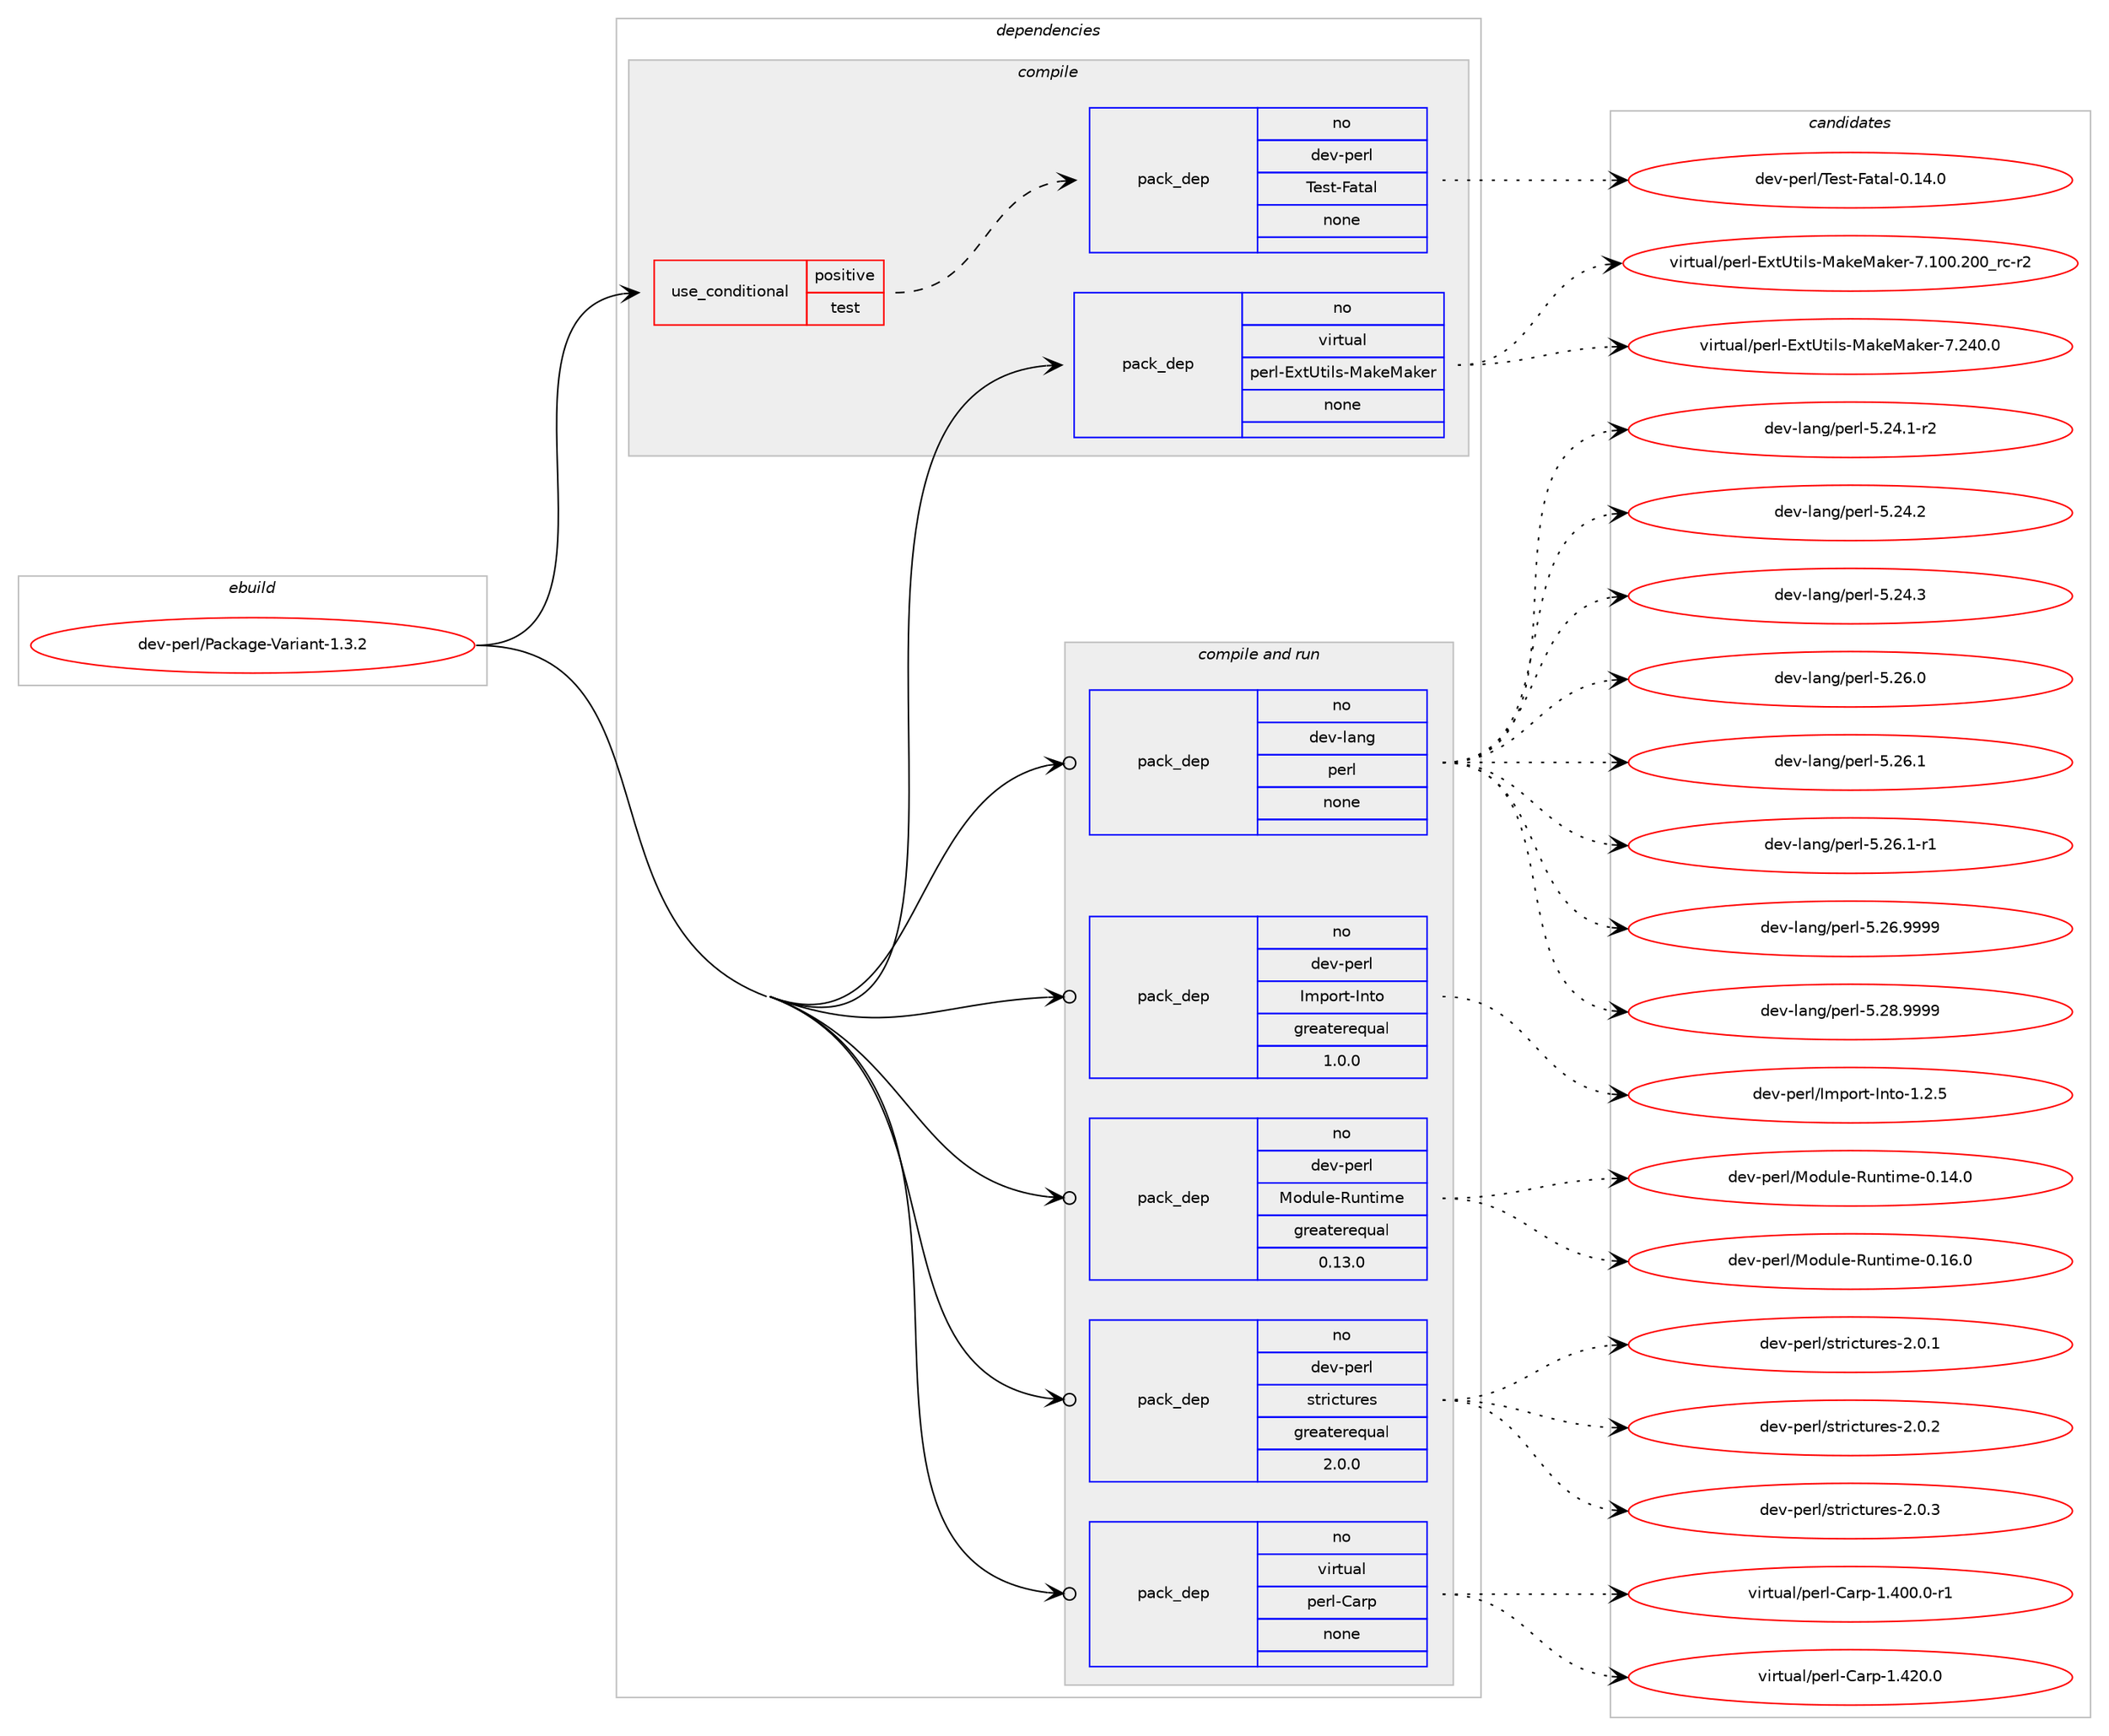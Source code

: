 digraph prolog {

# *************
# Graph options
# *************

newrank=true;
concentrate=true;
compound=true;
graph [rankdir=LR,fontname=Helvetica,fontsize=10,ranksep=1.5];#, ranksep=2.5, nodesep=0.2];
edge  [arrowhead=vee];
node  [fontname=Helvetica,fontsize=10];

# **********
# The ebuild
# **********

subgraph cluster_leftcol {
color=gray;
rank=same;
label=<<i>ebuild</i>>;
id [label="dev-perl/Package-Variant-1.3.2", color=red, width=4, href="../dev-perl/Package-Variant-1.3.2.svg"];
}

# ****************
# The dependencies
# ****************

subgraph cluster_midcol {
color=gray;
label=<<i>dependencies</i>>;
subgraph cluster_compile {
fillcolor="#eeeeee";
style=filled;
label=<<i>compile</i>>;
subgraph cond27850 {
dependency137137 [label=<<TABLE BORDER="0" CELLBORDER="1" CELLSPACING="0" CELLPADDING="4"><TR><TD ROWSPAN="3" CELLPADDING="10">use_conditional</TD></TR><TR><TD>positive</TD></TR><TR><TD>test</TD></TR></TABLE>>, shape=none, color=red];
subgraph pack105594 {
dependency137138 [label=<<TABLE BORDER="0" CELLBORDER="1" CELLSPACING="0" CELLPADDING="4" WIDTH="220"><TR><TD ROWSPAN="6" CELLPADDING="30">pack_dep</TD></TR><TR><TD WIDTH="110">no</TD></TR><TR><TD>dev-perl</TD></TR><TR><TD>Test-Fatal</TD></TR><TR><TD>none</TD></TR><TR><TD></TD></TR></TABLE>>, shape=none, color=blue];
}
dependency137137:e -> dependency137138:w [weight=20,style="dashed",arrowhead="vee"];
}
id:e -> dependency137137:w [weight=20,style="solid",arrowhead="vee"];
subgraph pack105595 {
dependency137139 [label=<<TABLE BORDER="0" CELLBORDER="1" CELLSPACING="0" CELLPADDING="4" WIDTH="220"><TR><TD ROWSPAN="6" CELLPADDING="30">pack_dep</TD></TR><TR><TD WIDTH="110">no</TD></TR><TR><TD>virtual</TD></TR><TR><TD>perl-ExtUtils-MakeMaker</TD></TR><TR><TD>none</TD></TR><TR><TD></TD></TR></TABLE>>, shape=none, color=blue];
}
id:e -> dependency137139:w [weight=20,style="solid",arrowhead="vee"];
}
subgraph cluster_compileandrun {
fillcolor="#eeeeee";
style=filled;
label=<<i>compile and run</i>>;
subgraph pack105596 {
dependency137140 [label=<<TABLE BORDER="0" CELLBORDER="1" CELLSPACING="0" CELLPADDING="4" WIDTH="220"><TR><TD ROWSPAN="6" CELLPADDING="30">pack_dep</TD></TR><TR><TD WIDTH="110">no</TD></TR><TR><TD>dev-lang</TD></TR><TR><TD>perl</TD></TR><TR><TD>none</TD></TR><TR><TD></TD></TR></TABLE>>, shape=none, color=blue];
}
id:e -> dependency137140:w [weight=20,style="solid",arrowhead="odotvee"];
subgraph pack105597 {
dependency137141 [label=<<TABLE BORDER="0" CELLBORDER="1" CELLSPACING="0" CELLPADDING="4" WIDTH="220"><TR><TD ROWSPAN="6" CELLPADDING="30">pack_dep</TD></TR><TR><TD WIDTH="110">no</TD></TR><TR><TD>dev-perl</TD></TR><TR><TD>Import-Into</TD></TR><TR><TD>greaterequal</TD></TR><TR><TD>1.0.0</TD></TR></TABLE>>, shape=none, color=blue];
}
id:e -> dependency137141:w [weight=20,style="solid",arrowhead="odotvee"];
subgraph pack105598 {
dependency137142 [label=<<TABLE BORDER="0" CELLBORDER="1" CELLSPACING="0" CELLPADDING="4" WIDTH="220"><TR><TD ROWSPAN="6" CELLPADDING="30">pack_dep</TD></TR><TR><TD WIDTH="110">no</TD></TR><TR><TD>dev-perl</TD></TR><TR><TD>Module-Runtime</TD></TR><TR><TD>greaterequal</TD></TR><TR><TD>0.13.0</TD></TR></TABLE>>, shape=none, color=blue];
}
id:e -> dependency137142:w [weight=20,style="solid",arrowhead="odotvee"];
subgraph pack105599 {
dependency137143 [label=<<TABLE BORDER="0" CELLBORDER="1" CELLSPACING="0" CELLPADDING="4" WIDTH="220"><TR><TD ROWSPAN="6" CELLPADDING="30">pack_dep</TD></TR><TR><TD WIDTH="110">no</TD></TR><TR><TD>dev-perl</TD></TR><TR><TD>strictures</TD></TR><TR><TD>greaterequal</TD></TR><TR><TD>2.0.0</TD></TR></TABLE>>, shape=none, color=blue];
}
id:e -> dependency137143:w [weight=20,style="solid",arrowhead="odotvee"];
subgraph pack105600 {
dependency137144 [label=<<TABLE BORDER="0" CELLBORDER="1" CELLSPACING="0" CELLPADDING="4" WIDTH="220"><TR><TD ROWSPAN="6" CELLPADDING="30">pack_dep</TD></TR><TR><TD WIDTH="110">no</TD></TR><TR><TD>virtual</TD></TR><TR><TD>perl-Carp</TD></TR><TR><TD>none</TD></TR><TR><TD></TD></TR></TABLE>>, shape=none, color=blue];
}
id:e -> dependency137144:w [weight=20,style="solid",arrowhead="odotvee"];
}
subgraph cluster_run {
fillcolor="#eeeeee";
style=filled;
label=<<i>run</i>>;
}
}

# **************
# The candidates
# **************

subgraph cluster_choices {
rank=same;
color=gray;
label=<<i>candidates</i>>;

subgraph choice105594 {
color=black;
nodesep=1;
choice1001011184511210111410847841011151164570971169710845484649524648 [label="dev-perl/Test-Fatal-0.14.0", color=red, width=4,href="../dev-perl/Test-Fatal-0.14.0.svg"];
dependency137138:e -> choice1001011184511210111410847841011151164570971169710845484649524648:w [style=dotted,weight="100"];
}
subgraph choice105595 {
color=black;
nodesep=1;
choice118105114116117971084711210111410845691201168511610510811545779710710177971071011144555464948484650484895114994511450 [label="virtual/perl-ExtUtils-MakeMaker-7.100.200_rc-r2", color=red, width=4,href="../virtual/perl-ExtUtils-MakeMaker-7.100.200_rc-r2.svg"];
choice118105114116117971084711210111410845691201168511610510811545779710710177971071011144555465052484648 [label="virtual/perl-ExtUtils-MakeMaker-7.240.0", color=red, width=4,href="../virtual/perl-ExtUtils-MakeMaker-7.240.0.svg"];
dependency137139:e -> choice118105114116117971084711210111410845691201168511610510811545779710710177971071011144555464948484650484895114994511450:w [style=dotted,weight="100"];
dependency137139:e -> choice118105114116117971084711210111410845691201168511610510811545779710710177971071011144555465052484648:w [style=dotted,weight="100"];
}
subgraph choice105596 {
color=black;
nodesep=1;
choice100101118451089711010347112101114108455346505246494511450 [label="dev-lang/perl-5.24.1-r2", color=red, width=4,href="../dev-lang/perl-5.24.1-r2.svg"];
choice10010111845108971101034711210111410845534650524650 [label="dev-lang/perl-5.24.2", color=red, width=4,href="../dev-lang/perl-5.24.2.svg"];
choice10010111845108971101034711210111410845534650524651 [label="dev-lang/perl-5.24.3", color=red, width=4,href="../dev-lang/perl-5.24.3.svg"];
choice10010111845108971101034711210111410845534650544648 [label="dev-lang/perl-5.26.0", color=red, width=4,href="../dev-lang/perl-5.26.0.svg"];
choice10010111845108971101034711210111410845534650544649 [label="dev-lang/perl-5.26.1", color=red, width=4,href="../dev-lang/perl-5.26.1.svg"];
choice100101118451089711010347112101114108455346505446494511449 [label="dev-lang/perl-5.26.1-r1", color=red, width=4,href="../dev-lang/perl-5.26.1-r1.svg"];
choice10010111845108971101034711210111410845534650544657575757 [label="dev-lang/perl-5.26.9999", color=red, width=4,href="../dev-lang/perl-5.26.9999.svg"];
choice10010111845108971101034711210111410845534650564657575757 [label="dev-lang/perl-5.28.9999", color=red, width=4,href="../dev-lang/perl-5.28.9999.svg"];
dependency137140:e -> choice100101118451089711010347112101114108455346505246494511450:w [style=dotted,weight="100"];
dependency137140:e -> choice10010111845108971101034711210111410845534650524650:w [style=dotted,weight="100"];
dependency137140:e -> choice10010111845108971101034711210111410845534650524651:w [style=dotted,weight="100"];
dependency137140:e -> choice10010111845108971101034711210111410845534650544648:w [style=dotted,weight="100"];
dependency137140:e -> choice10010111845108971101034711210111410845534650544649:w [style=dotted,weight="100"];
dependency137140:e -> choice100101118451089711010347112101114108455346505446494511449:w [style=dotted,weight="100"];
dependency137140:e -> choice10010111845108971101034711210111410845534650544657575757:w [style=dotted,weight="100"];
dependency137140:e -> choice10010111845108971101034711210111410845534650564657575757:w [style=dotted,weight="100"];
}
subgraph choice105597 {
color=black;
nodesep=1;
choice1001011184511210111410847731091121111141164573110116111454946504653 [label="dev-perl/Import-Into-1.2.5", color=red, width=4,href="../dev-perl/Import-Into-1.2.5.svg"];
dependency137141:e -> choice1001011184511210111410847731091121111141164573110116111454946504653:w [style=dotted,weight="100"];
}
subgraph choice105598 {
color=black;
nodesep=1;
choice100101118451121011141084777111100117108101458211711011610510910145484649524648 [label="dev-perl/Module-Runtime-0.14.0", color=red, width=4,href="../dev-perl/Module-Runtime-0.14.0.svg"];
choice100101118451121011141084777111100117108101458211711011610510910145484649544648 [label="dev-perl/Module-Runtime-0.16.0", color=red, width=4,href="../dev-perl/Module-Runtime-0.16.0.svg"];
dependency137142:e -> choice100101118451121011141084777111100117108101458211711011610510910145484649524648:w [style=dotted,weight="100"];
dependency137142:e -> choice100101118451121011141084777111100117108101458211711011610510910145484649544648:w [style=dotted,weight="100"];
}
subgraph choice105599 {
color=black;
nodesep=1;
choice100101118451121011141084711511611410599116117114101115455046484649 [label="dev-perl/strictures-2.0.1", color=red, width=4,href="../dev-perl/strictures-2.0.1.svg"];
choice100101118451121011141084711511611410599116117114101115455046484650 [label="dev-perl/strictures-2.0.2", color=red, width=4,href="../dev-perl/strictures-2.0.2.svg"];
choice100101118451121011141084711511611410599116117114101115455046484651 [label="dev-perl/strictures-2.0.3", color=red, width=4,href="../dev-perl/strictures-2.0.3.svg"];
dependency137143:e -> choice100101118451121011141084711511611410599116117114101115455046484649:w [style=dotted,weight="100"];
dependency137143:e -> choice100101118451121011141084711511611410599116117114101115455046484650:w [style=dotted,weight="100"];
dependency137143:e -> choice100101118451121011141084711511611410599116117114101115455046484651:w [style=dotted,weight="100"];
}
subgraph choice105600 {
color=black;
nodesep=1;
choice118105114116117971084711210111410845679711411245494652484846484511449 [label="virtual/perl-Carp-1.400.0-r1", color=red, width=4,href="../virtual/perl-Carp-1.400.0-r1.svg"];
choice11810511411611797108471121011141084567971141124549465250484648 [label="virtual/perl-Carp-1.420.0", color=red, width=4,href="../virtual/perl-Carp-1.420.0.svg"];
dependency137144:e -> choice118105114116117971084711210111410845679711411245494652484846484511449:w [style=dotted,weight="100"];
dependency137144:e -> choice11810511411611797108471121011141084567971141124549465250484648:w [style=dotted,weight="100"];
}
}

}
